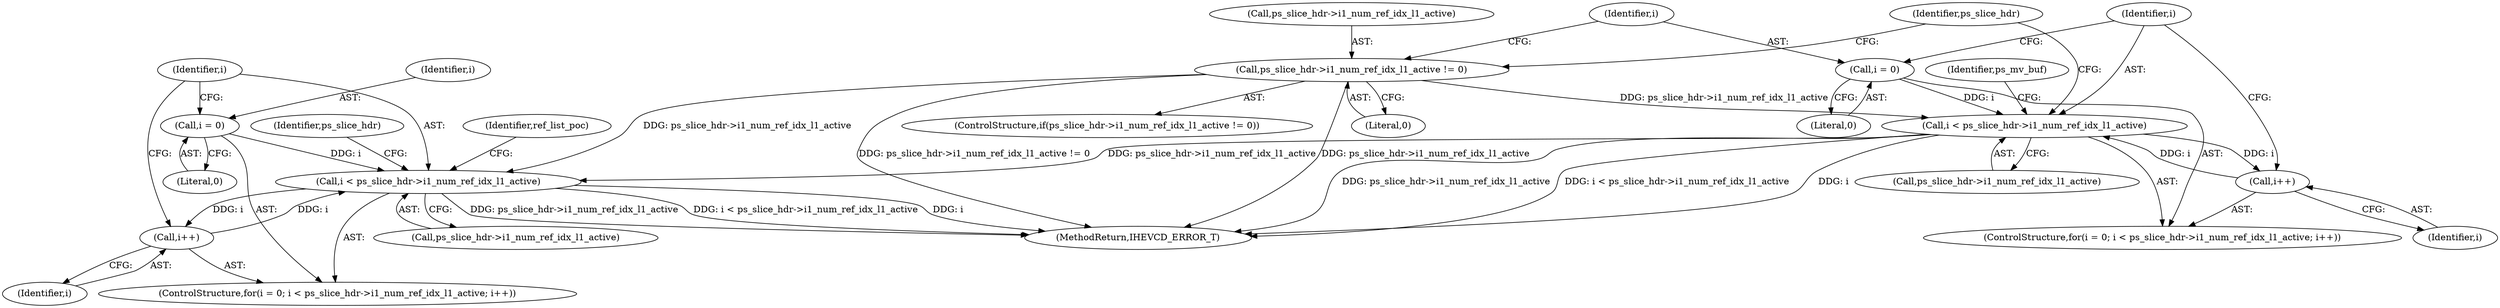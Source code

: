 digraph "0_Android_2b9fb0c2074d370a254b35e2489de2d94943578d@pointer" {
"1000786" [label="(Call,i < ps_slice_hdr->i1_num_ref_idx_l1_active)"];
"1000791" [label="(Call,i++)"];
"1000786" [label="(Call,i < ps_slice_hdr->i1_num_ref_idx_l1_active)"];
"1000783" [label="(Call,i = 0)"];
"1000576" [label="(Call,i < ps_slice_hdr->i1_num_ref_idx_l1_active)"];
"1000573" [label="(Call,i = 0)"];
"1000581" [label="(Call,i++)"];
"1000566" [label="(Call,ps_slice_hdr->i1_num_ref_idx_l1_active != 0)"];
"1000572" [label="(ControlStructure,for(i = 0; i < ps_slice_hdr->i1_num_ref_idx_l1_active; i++))"];
"1000792" [label="(Identifier,i)"];
"1000573" [label="(Call,i = 0)"];
"1000576" [label="(Call,i < ps_slice_hdr->i1_num_ref_idx_l1_active)"];
"1000574" [label="(Identifier,i)"];
"1005291" [label="(MethodReturn,IHEVCD_ERROR_T)"];
"1000786" [label="(Call,i < ps_slice_hdr->i1_num_ref_idx_l1_active)"];
"1000791" [label="(Call,i++)"];
"1000581" [label="(Call,i++)"];
"1000784" [label="(Identifier,i)"];
"1000785" [label="(Literal,0)"];
"1000566" [label="(Call,ps_slice_hdr->i1_num_ref_idx_l1_active != 0)"];
"1000783" [label="(Call,i = 0)"];
"1000788" [label="(Call,ps_slice_hdr->i1_num_ref_idx_l1_active)"];
"1000787" [label="(Identifier,i)"];
"1000588" [label="(Identifier,ps_mv_buf)"];
"1000578" [label="(Call,ps_slice_hdr->i1_num_ref_idx_l1_active)"];
"1000567" [label="(Call,ps_slice_hdr->i1_num_ref_idx_l1_active)"];
"1000582" [label="(Identifier,i)"];
"1000818" [label="(Identifier,ps_slice_hdr)"];
"1000782" [label="(ControlStructure,for(i = 0; i < ps_slice_hdr->i1_num_ref_idx_l1_active; i++))"];
"1000575" [label="(Literal,0)"];
"1000565" [label="(ControlStructure,if(ps_slice_hdr->i1_num_ref_idx_l1_active != 0))"];
"1000570" [label="(Literal,0)"];
"1000795" [label="(Identifier,ref_list_poc)"];
"1000577" [label="(Identifier,i)"];
"1000641" [label="(Identifier,ps_slice_hdr)"];
"1000786" -> "1000782"  [label="AST: "];
"1000786" -> "1000788"  [label="CFG: "];
"1000787" -> "1000786"  [label="AST: "];
"1000788" -> "1000786"  [label="AST: "];
"1000795" -> "1000786"  [label="CFG: "];
"1000818" -> "1000786"  [label="CFG: "];
"1000786" -> "1005291"  [label="DDG: ps_slice_hdr->i1_num_ref_idx_l1_active"];
"1000786" -> "1005291"  [label="DDG: i < ps_slice_hdr->i1_num_ref_idx_l1_active"];
"1000786" -> "1005291"  [label="DDG: i"];
"1000791" -> "1000786"  [label="DDG: i"];
"1000783" -> "1000786"  [label="DDG: i"];
"1000576" -> "1000786"  [label="DDG: ps_slice_hdr->i1_num_ref_idx_l1_active"];
"1000566" -> "1000786"  [label="DDG: ps_slice_hdr->i1_num_ref_idx_l1_active"];
"1000786" -> "1000791"  [label="DDG: i"];
"1000791" -> "1000782"  [label="AST: "];
"1000791" -> "1000792"  [label="CFG: "];
"1000792" -> "1000791"  [label="AST: "];
"1000787" -> "1000791"  [label="CFG: "];
"1000783" -> "1000782"  [label="AST: "];
"1000783" -> "1000785"  [label="CFG: "];
"1000784" -> "1000783"  [label="AST: "];
"1000785" -> "1000783"  [label="AST: "];
"1000787" -> "1000783"  [label="CFG: "];
"1000576" -> "1000572"  [label="AST: "];
"1000576" -> "1000578"  [label="CFG: "];
"1000577" -> "1000576"  [label="AST: "];
"1000578" -> "1000576"  [label="AST: "];
"1000588" -> "1000576"  [label="CFG: "];
"1000641" -> "1000576"  [label="CFG: "];
"1000576" -> "1005291"  [label="DDG: i"];
"1000576" -> "1005291"  [label="DDG: ps_slice_hdr->i1_num_ref_idx_l1_active"];
"1000576" -> "1005291"  [label="DDG: i < ps_slice_hdr->i1_num_ref_idx_l1_active"];
"1000573" -> "1000576"  [label="DDG: i"];
"1000581" -> "1000576"  [label="DDG: i"];
"1000566" -> "1000576"  [label="DDG: ps_slice_hdr->i1_num_ref_idx_l1_active"];
"1000576" -> "1000581"  [label="DDG: i"];
"1000573" -> "1000572"  [label="AST: "];
"1000573" -> "1000575"  [label="CFG: "];
"1000574" -> "1000573"  [label="AST: "];
"1000575" -> "1000573"  [label="AST: "];
"1000577" -> "1000573"  [label="CFG: "];
"1000581" -> "1000572"  [label="AST: "];
"1000581" -> "1000582"  [label="CFG: "];
"1000582" -> "1000581"  [label="AST: "];
"1000577" -> "1000581"  [label="CFG: "];
"1000566" -> "1000565"  [label="AST: "];
"1000566" -> "1000570"  [label="CFG: "];
"1000567" -> "1000566"  [label="AST: "];
"1000570" -> "1000566"  [label="AST: "];
"1000574" -> "1000566"  [label="CFG: "];
"1000641" -> "1000566"  [label="CFG: "];
"1000566" -> "1005291"  [label="DDG: ps_slice_hdr->i1_num_ref_idx_l1_active != 0"];
"1000566" -> "1005291"  [label="DDG: ps_slice_hdr->i1_num_ref_idx_l1_active"];
}

